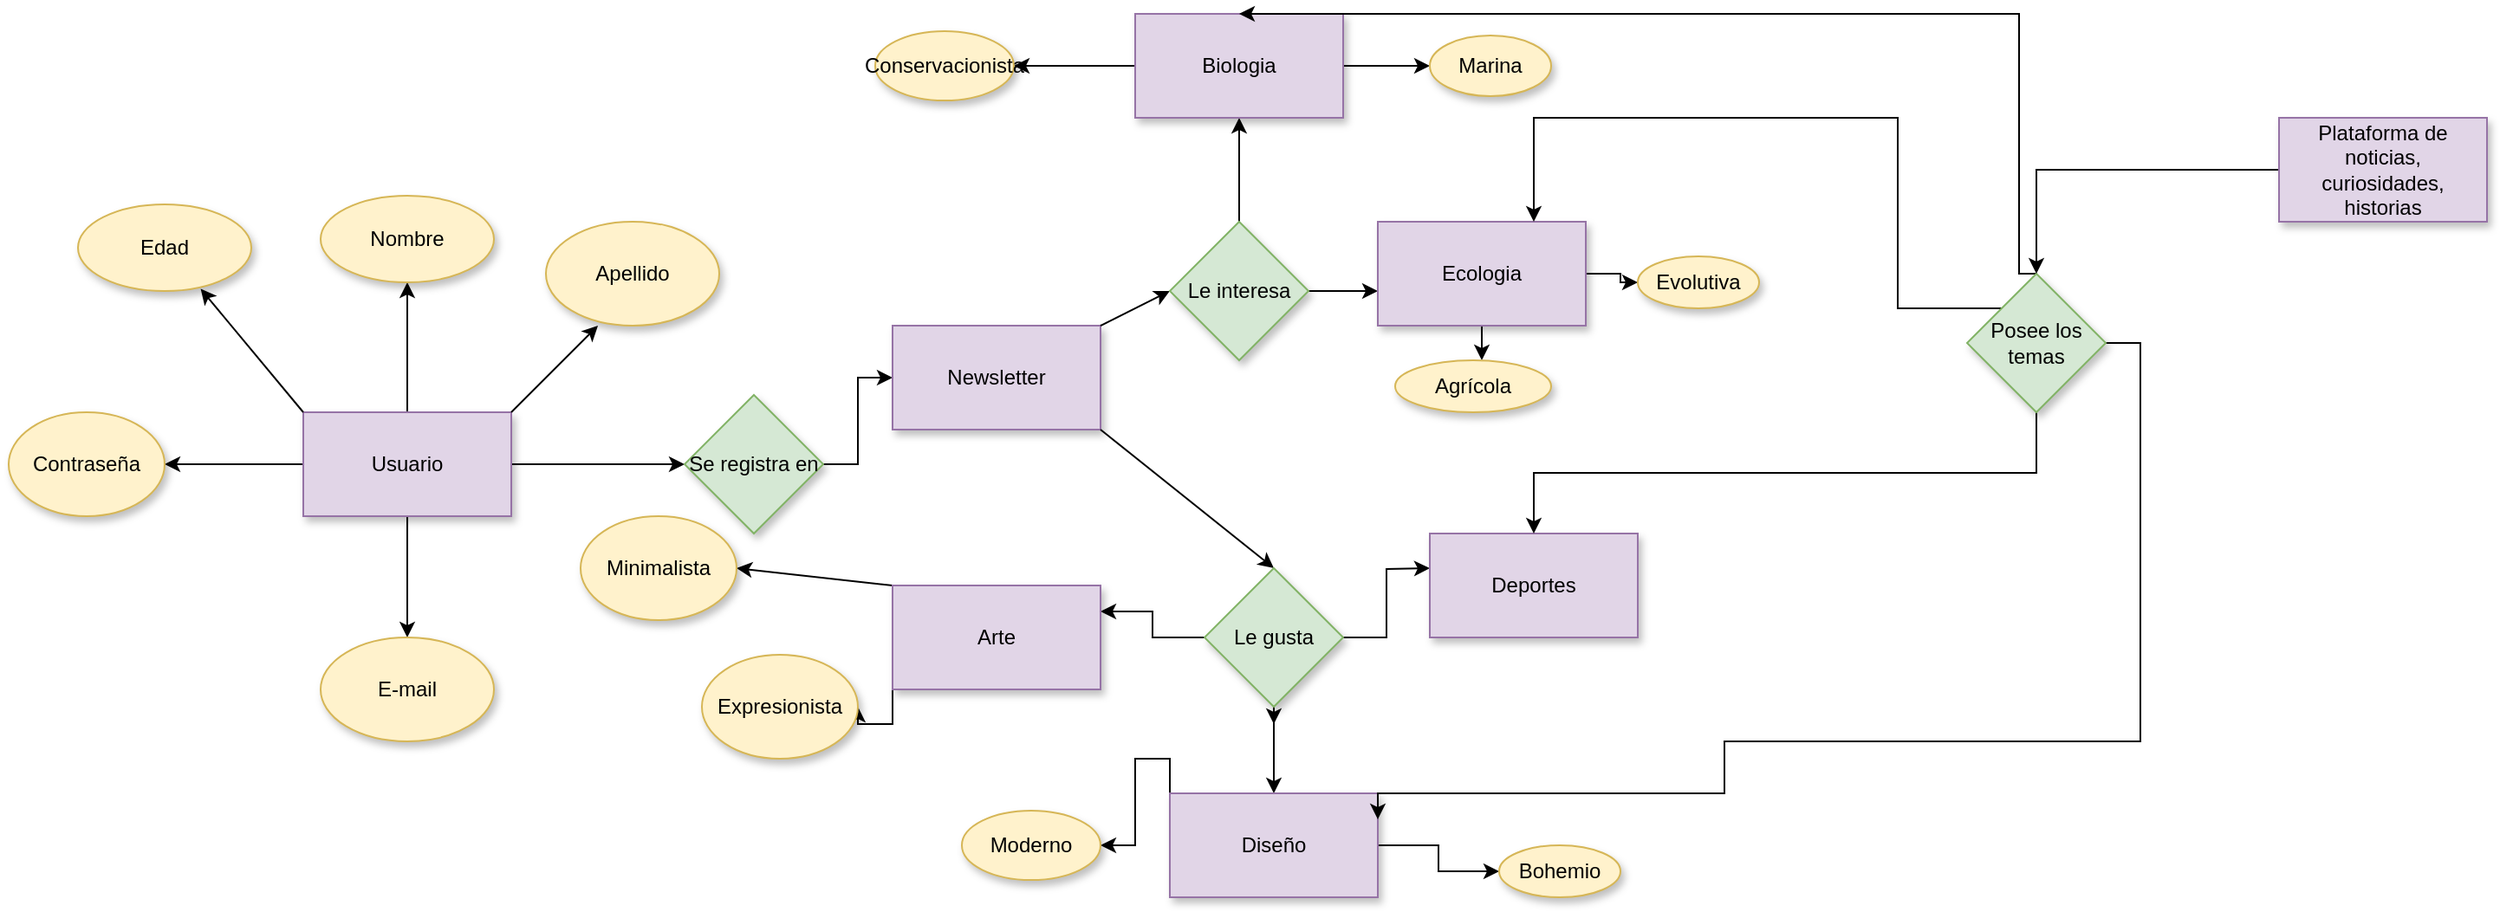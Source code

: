 <mxfile version="20.8.15" type="github">
  <diagram name="Página-1" id="8A7TZuWNmLD7l289WF7t">
    <mxGraphModel dx="2017" dy="1989" grid="1" gridSize="10" guides="1" tooltips="1" connect="1" arrows="1" fold="1" page="1" pageScale="1" pageWidth="827" pageHeight="1169" math="0" shadow="0">
      <root>
        <mxCell id="0" />
        <mxCell id="1" parent="0" />
        <mxCell id="3NBMnBzRhoccwVoPlijh-3" value="" style="edgeStyle=orthogonalEdgeStyle;rounded=0;orthogonalLoop=1;jettySize=auto;html=1;" parent="1" source="3NBMnBzRhoccwVoPlijh-1" target="3NBMnBzRhoccwVoPlijh-2" edge="1">
          <mxGeometry relative="1" as="geometry" />
        </mxCell>
        <mxCell id="3NBMnBzRhoccwVoPlijh-7" value="" style="edgeStyle=orthogonalEdgeStyle;rounded=0;orthogonalLoop=1;jettySize=auto;html=1;" parent="1" source="3NBMnBzRhoccwVoPlijh-1" edge="1">
          <mxGeometry relative="1" as="geometry">
            <mxPoint x="170" y="170" as="targetPoint" />
          </mxGeometry>
        </mxCell>
        <mxCell id="3NBMnBzRhoccwVoPlijh-9" value="" style="edgeStyle=orthogonalEdgeStyle;rounded=0;orthogonalLoop=1;jettySize=auto;html=1;" parent="1" source="3NBMnBzRhoccwVoPlijh-1" edge="1">
          <mxGeometry relative="1" as="geometry">
            <mxPoint x="30" y="70" as="targetPoint" />
          </mxGeometry>
        </mxCell>
        <mxCell id="3NBMnBzRhoccwVoPlijh-11" value="" style="edgeStyle=orthogonalEdgeStyle;rounded=0;orthogonalLoop=1;jettySize=auto;html=1;" parent="1" source="3NBMnBzRhoccwVoPlijh-1" target="3NBMnBzRhoccwVoPlijh-10" edge="1">
          <mxGeometry relative="1" as="geometry" />
        </mxCell>
        <mxCell id="3NBMnBzRhoccwVoPlijh-1" value="Usuario" style="rounded=0;whiteSpace=wrap;html=1;fillColor=#e1d5e7;strokeColor=#9673a6;gradientColor=none;glass=0;shadow=1;" parent="1" vertex="1">
          <mxGeometry x="110" y="40" width="120" height="60" as="geometry" />
        </mxCell>
        <mxCell id="3NBMnBzRhoccwVoPlijh-5" value="" style="edgeStyle=orthogonalEdgeStyle;rounded=0;orthogonalLoop=1;jettySize=auto;html=1;" parent="1" source="3NBMnBzRhoccwVoPlijh-2" target="3NBMnBzRhoccwVoPlijh-4" edge="1">
          <mxGeometry relative="1" as="geometry" />
        </mxCell>
        <mxCell id="3NBMnBzRhoccwVoPlijh-2" value="Se registra en " style="rhombus;whiteSpace=wrap;html=1;fillColor=#d5e8d4;strokeColor=#82b366;rounded=0;glass=0;shadow=1;" parent="1" vertex="1">
          <mxGeometry x="330" y="30" width="80" height="80" as="geometry" />
        </mxCell>
        <mxCell id="3NBMnBzRhoccwVoPlijh-4" value="Newsletter" style="rounded=0;whiteSpace=wrap;html=1;fillColor=#e1d5e7;strokeColor=#9673a6;glass=0;shadow=1;" parent="1" vertex="1">
          <mxGeometry x="450" y="-10" width="120" height="60" as="geometry" />
        </mxCell>
        <mxCell id="3NBMnBzRhoccwVoPlijh-10" value="Nombre" style="ellipse;whiteSpace=wrap;html=1;fillColor=#fff2cc;strokeColor=#d6b656;rounded=0;glass=0;shadow=1;" parent="1" vertex="1">
          <mxGeometry x="120" y="-85" width="100" height="50" as="geometry" />
        </mxCell>
        <mxCell id="3NBMnBzRhoccwVoPlijh-14" value="" style="endArrow=classic;html=1;rounded=0;" parent="1" edge="1">
          <mxGeometry width="50" height="50" relative="1" as="geometry">
            <mxPoint x="230" y="40" as="sourcePoint" />
            <mxPoint x="280" y="-10" as="targetPoint" />
          </mxGeometry>
        </mxCell>
        <mxCell id="3NBMnBzRhoccwVoPlijh-18" value="Contraseña" style="ellipse;whiteSpace=wrap;html=1;rounded=0;shadow=1;glass=0;sketch=0;fillColor=#fff2cc;strokeColor=#d6b656;" parent="1" vertex="1">
          <mxGeometry x="-60" y="40" width="90" height="60" as="geometry" />
        </mxCell>
        <mxCell id="3NBMnBzRhoccwVoPlijh-19" value="Edad" style="ellipse;whiteSpace=wrap;html=1;rounded=0;shadow=1;glass=0;sketch=0;fillColor=#fff2cc;strokeColor=#d6b656;" parent="1" vertex="1">
          <mxGeometry x="-20" y="-80" width="100" height="50" as="geometry" />
        </mxCell>
        <mxCell id="3NBMnBzRhoccwVoPlijh-20" value="Apellido" style="ellipse;whiteSpace=wrap;html=1;rounded=0;shadow=1;glass=0;sketch=0;fillColor=#fff2cc;strokeColor=#d6b656;" parent="1" vertex="1">
          <mxGeometry x="250" y="-70" width="100" height="60" as="geometry" />
        </mxCell>
        <mxCell id="3NBMnBzRhoccwVoPlijh-22" value="" style="endArrow=classic;html=1;rounded=0;exitX=0;exitY=0;exitDx=0;exitDy=0;entryX=0.708;entryY=0.975;entryDx=0;entryDy=0;entryPerimeter=0;" parent="1" source="3NBMnBzRhoccwVoPlijh-1" target="3NBMnBzRhoccwVoPlijh-19" edge="1">
          <mxGeometry width="50" height="50" relative="1" as="geometry">
            <mxPoint x="80" as="sourcePoint" />
            <mxPoint x="130" y="-50" as="targetPoint" />
          </mxGeometry>
        </mxCell>
        <mxCell id="3NBMnBzRhoccwVoPlijh-23" value="E-mail" style="ellipse;whiteSpace=wrap;html=1;rounded=0;shadow=1;glass=0;sketch=0;fillColor=#fff2cc;strokeColor=#d6b656;" parent="1" vertex="1">
          <mxGeometry x="120" y="170" width="100" height="60" as="geometry" />
        </mxCell>
        <mxCell id="3NBMnBzRhoccwVoPlijh-25" value="" style="endArrow=classic;html=1;rounded=0;exitX=1;exitY=0;exitDx=0;exitDy=0;entryX=0;entryY=0.5;entryDx=0;entryDy=0;" parent="1" source="3NBMnBzRhoccwVoPlijh-4" target="3NBMnBzRhoccwVoPlijh-26" edge="1">
          <mxGeometry width="50" height="50" relative="1" as="geometry">
            <mxPoint x="610" y="20" as="sourcePoint" />
            <mxPoint x="630" as="targetPoint" />
          </mxGeometry>
        </mxCell>
        <mxCell id="3NBMnBzRhoccwVoPlijh-30" style="edgeStyle=orthogonalEdgeStyle;rounded=0;orthogonalLoop=1;jettySize=auto;html=1;exitX=0.5;exitY=0;exitDx=0;exitDy=0;" parent="1" source="3NBMnBzRhoccwVoPlijh-26" edge="1">
          <mxGeometry relative="1" as="geometry">
            <mxPoint x="650" y="-130" as="targetPoint" />
          </mxGeometry>
        </mxCell>
        <mxCell id="3NBMnBzRhoccwVoPlijh-32" style="edgeStyle=orthogonalEdgeStyle;rounded=0;orthogonalLoop=1;jettySize=auto;html=1;exitX=1;exitY=0.5;exitDx=0;exitDy=0;" parent="1" source="3NBMnBzRhoccwVoPlijh-26" edge="1">
          <mxGeometry relative="1" as="geometry">
            <mxPoint x="730" y="-30" as="targetPoint" />
          </mxGeometry>
        </mxCell>
        <mxCell id="3NBMnBzRhoccwVoPlijh-26" value="Le interesa " style="rhombus;whiteSpace=wrap;html=1;rounded=0;shadow=1;glass=0;sketch=0;fillColor=#d5e8d4;strokeColor=#82b366;" parent="1" vertex="1">
          <mxGeometry x="610" y="-70" width="80" height="80" as="geometry" />
        </mxCell>
        <mxCell id="3NBMnBzRhoccwVoPlijh-27" value="" style="endArrow=classic;html=1;rounded=0;exitX=1;exitY=1;exitDx=0;exitDy=0;entryX=0.5;entryY=0;entryDx=0;entryDy=0;" parent="1" source="3NBMnBzRhoccwVoPlijh-4" target="3NBMnBzRhoccwVoPlijh-28" edge="1">
          <mxGeometry width="50" height="50" relative="1" as="geometry">
            <mxPoint x="390" y="150" as="sourcePoint" />
            <mxPoint x="630" y="120" as="targetPoint" />
          </mxGeometry>
        </mxCell>
        <mxCell id="3NBMnBzRhoccwVoPlijh-35" style="edgeStyle=orthogonalEdgeStyle;rounded=0;orthogonalLoop=1;jettySize=auto;html=1;exitX=0.5;exitY=1;exitDx=0;exitDy=0;" parent="1" source="3NBMnBzRhoccwVoPlijh-28" edge="1">
          <mxGeometry relative="1" as="geometry">
            <mxPoint x="670" y="220" as="targetPoint" />
          </mxGeometry>
        </mxCell>
        <mxCell id="3NBMnBzRhoccwVoPlijh-36" style="edgeStyle=orthogonalEdgeStyle;rounded=0;orthogonalLoop=1;jettySize=auto;html=1;exitX=1;exitY=0.5;exitDx=0;exitDy=0;" parent="1" source="3NBMnBzRhoccwVoPlijh-28" edge="1">
          <mxGeometry relative="1" as="geometry">
            <mxPoint x="760" y="130" as="targetPoint" />
          </mxGeometry>
        </mxCell>
        <mxCell id="3NBMnBzRhoccwVoPlijh-62" style="edgeStyle=orthogonalEdgeStyle;rounded=0;orthogonalLoop=1;jettySize=auto;html=1;exitX=0;exitY=0.5;exitDx=0;exitDy=0;entryX=1;entryY=0.25;entryDx=0;entryDy=0;" parent="1" source="3NBMnBzRhoccwVoPlijh-28" target="3NBMnBzRhoccwVoPlijh-60" edge="1">
          <mxGeometry relative="1" as="geometry" />
        </mxCell>
        <mxCell id="3NBMnBzRhoccwVoPlijh-67" style="edgeStyle=orthogonalEdgeStyle;rounded=0;orthogonalLoop=1;jettySize=auto;html=1;exitX=0.5;exitY=1;exitDx=0;exitDy=0;entryX=0.5;entryY=0;entryDx=0;entryDy=0;" parent="1" source="3NBMnBzRhoccwVoPlijh-28" target="3NBMnBzRhoccwVoPlijh-39" edge="1">
          <mxGeometry relative="1" as="geometry" />
        </mxCell>
        <mxCell id="3NBMnBzRhoccwVoPlijh-28" value="Le gusta" style="rhombus;whiteSpace=wrap;html=1;rounded=0;shadow=1;glass=0;sketch=0;fillColor=#d5e8d4;strokeColor=#82b366;" parent="1" vertex="1">
          <mxGeometry x="630" y="130" width="80" height="80" as="geometry" />
        </mxCell>
        <mxCell id="3NBMnBzRhoccwVoPlijh-31" value="" style="endArrow=classic;html=1;rounded=0;exitX=0;exitY=0;exitDx=0;exitDy=0;" parent="1" source="3NBMnBzRhoccwVoPlijh-60" edge="1">
          <mxGeometry width="50" height="50" relative="1" as="geometry">
            <mxPoint x="370" y="130" as="sourcePoint" />
            <mxPoint x="360" y="130" as="targetPoint" />
          </mxGeometry>
        </mxCell>
        <mxCell id="3NBMnBzRhoccwVoPlijh-46" style="edgeStyle=orthogonalEdgeStyle;rounded=0;orthogonalLoop=1;jettySize=auto;html=1;exitX=1;exitY=0.5;exitDx=0;exitDy=0;" parent="1" source="3NBMnBzRhoccwVoPlijh-37" target="3NBMnBzRhoccwVoPlijh-47" edge="1">
          <mxGeometry relative="1" as="geometry">
            <mxPoint x="760" y="-160" as="targetPoint" />
          </mxGeometry>
        </mxCell>
        <mxCell id="3NBMnBzRhoccwVoPlijh-55" style="edgeStyle=orthogonalEdgeStyle;rounded=0;orthogonalLoop=1;jettySize=auto;html=1;exitX=0;exitY=0.5;exitDx=0;exitDy=0;" parent="1" source="3NBMnBzRhoccwVoPlijh-37" target="3NBMnBzRhoccwVoPlijh-56" edge="1">
          <mxGeometry relative="1" as="geometry">
            <mxPoint x="530" y="-160" as="targetPoint" />
          </mxGeometry>
        </mxCell>
        <mxCell id="3NBMnBzRhoccwVoPlijh-37" value="Biologia" style="rounded=0;whiteSpace=wrap;html=1;shadow=1;glass=0;sketch=0;fillColor=#e1d5e7;strokeColor=#9673a6;" parent="1" vertex="1">
          <mxGeometry x="590" y="-190" width="120" height="60" as="geometry" />
        </mxCell>
        <mxCell id="3NBMnBzRhoccwVoPlijh-50" style="edgeStyle=orthogonalEdgeStyle;rounded=0;orthogonalLoop=1;jettySize=auto;html=1;exitX=0.5;exitY=1;exitDx=0;exitDy=0;" parent="1" source="3NBMnBzRhoccwVoPlijh-38" edge="1">
          <mxGeometry relative="1" as="geometry">
            <mxPoint x="790" y="10" as="targetPoint" />
          </mxGeometry>
        </mxCell>
        <mxCell id="3NBMnBzRhoccwVoPlijh-52" style="edgeStyle=orthogonalEdgeStyle;rounded=0;orthogonalLoop=1;jettySize=auto;html=1;exitX=1;exitY=0.5;exitDx=0;exitDy=0;" parent="1" source="3NBMnBzRhoccwVoPlijh-38" target="3NBMnBzRhoccwVoPlijh-53" edge="1">
          <mxGeometry relative="1" as="geometry">
            <mxPoint x="880" y="-40" as="targetPoint" />
          </mxGeometry>
        </mxCell>
        <mxCell id="3NBMnBzRhoccwVoPlijh-38" value="Ecologia" style="rounded=0;whiteSpace=wrap;html=1;shadow=1;glass=0;sketch=0;fillColor=#e1d5e7;strokeColor=#9673a6;" parent="1" vertex="1">
          <mxGeometry x="730" y="-70" width="120" height="60" as="geometry" />
        </mxCell>
        <mxCell id="3NBMnBzRhoccwVoPlijh-44" style="edgeStyle=orthogonalEdgeStyle;rounded=0;orthogonalLoop=1;jettySize=auto;html=1;exitX=1;exitY=0.5;exitDx=0;exitDy=0;" parent="1" source="3NBMnBzRhoccwVoPlijh-39" target="3NBMnBzRhoccwVoPlijh-45" edge="1">
          <mxGeometry relative="1" as="geometry">
            <mxPoint x="760" y="250" as="targetPoint" />
          </mxGeometry>
        </mxCell>
        <mxCell id="3NBMnBzRhoccwVoPlijh-69" style="edgeStyle=orthogonalEdgeStyle;rounded=0;orthogonalLoop=1;jettySize=auto;html=1;exitX=0;exitY=0;exitDx=0;exitDy=0;entryX=1;entryY=0.5;entryDx=0;entryDy=0;" parent="1" source="3NBMnBzRhoccwVoPlijh-39" target="3NBMnBzRhoccwVoPlijh-42" edge="1">
          <mxGeometry relative="1" as="geometry" />
        </mxCell>
        <mxCell id="3NBMnBzRhoccwVoPlijh-39" value="Diseño" style="rounded=0;whiteSpace=wrap;html=1;shadow=1;glass=0;sketch=0;fillColor=#e1d5e7;strokeColor=#9673a6;" parent="1" vertex="1">
          <mxGeometry x="610" y="260" width="120" height="60" as="geometry" />
        </mxCell>
        <mxCell id="3NBMnBzRhoccwVoPlijh-40" value="Deportes" style="rounded=0;whiteSpace=wrap;html=1;shadow=1;glass=0;sketch=0;fillColor=#e1d5e7;strokeColor=#9673a6;" parent="1" vertex="1">
          <mxGeometry x="760" y="110" width="120" height="60" as="geometry" />
        </mxCell>
        <mxCell id="3NBMnBzRhoccwVoPlijh-42" value="Moderno" style="ellipse;whiteSpace=wrap;html=1;rounded=0;shadow=1;glass=0;sketch=0;fillColor=#fff2cc;strokeColor=#d6b656;" parent="1" vertex="1">
          <mxGeometry x="490" y="270" width="80" height="40" as="geometry" />
        </mxCell>
        <mxCell id="3NBMnBzRhoccwVoPlijh-45" value="Bohemio" style="ellipse;whiteSpace=wrap;html=1;rounded=0;shadow=1;glass=0;sketch=0;fillColor=#fff2cc;strokeColor=#d6b656;" parent="1" vertex="1">
          <mxGeometry x="800" y="290" width="70" height="30" as="geometry" />
        </mxCell>
        <mxCell id="3NBMnBzRhoccwVoPlijh-47" value="Marina" style="ellipse;whiteSpace=wrap;html=1;rounded=0;shadow=1;glass=0;sketch=0;fillColor=#fff2cc;strokeColor=#d6b656;" parent="1" vertex="1">
          <mxGeometry x="760" y="-177.5" width="70" height="35" as="geometry" />
        </mxCell>
        <mxCell id="3NBMnBzRhoccwVoPlijh-48" value="Agrícola" style="ellipse;whiteSpace=wrap;html=1;rounded=0;shadow=1;glass=0;sketch=0;fillColor=#fff2cc;strokeColor=#d6b656;" parent="1" vertex="1">
          <mxGeometry x="740" y="10" width="90" height="30" as="geometry" />
        </mxCell>
        <mxCell id="3NBMnBzRhoccwVoPlijh-53" value="Evolutiva" style="ellipse;whiteSpace=wrap;html=1;rounded=0;shadow=1;glass=0;sketch=0;fillColor=#fff2cc;strokeColor=#d6b656;" parent="1" vertex="1">
          <mxGeometry x="880" y="-50" width="70" height="30" as="geometry" />
        </mxCell>
        <mxCell id="3NBMnBzRhoccwVoPlijh-56" value="Conservacionista" style="ellipse;whiteSpace=wrap;html=1;rounded=0;shadow=1;glass=0;sketch=0;fillColor=#fff2cc;strokeColor=#d6b656;" parent="1" vertex="1">
          <mxGeometry x="440" y="-180" width="80" height="40" as="geometry" />
        </mxCell>
        <mxCell id="3NBMnBzRhoccwVoPlijh-64" style="edgeStyle=orthogonalEdgeStyle;rounded=0;orthogonalLoop=1;jettySize=auto;html=1;exitX=0;exitY=1;exitDx=0;exitDy=0;" parent="1" source="3NBMnBzRhoccwVoPlijh-60" target="3NBMnBzRhoccwVoPlijh-65" edge="1">
          <mxGeometry relative="1" as="geometry">
            <mxPoint x="450" y="180" as="targetPoint" />
          </mxGeometry>
        </mxCell>
        <mxCell id="3NBMnBzRhoccwVoPlijh-60" value="Arte" style="rounded=0;whiteSpace=wrap;html=1;shadow=1;glass=0;sketch=0;fillColor=#e1d5e7;strokeColor=#9673a6;" parent="1" vertex="1">
          <mxGeometry x="450" y="140" width="120" height="60" as="geometry" />
        </mxCell>
        <mxCell id="3NBMnBzRhoccwVoPlijh-65" value="Expresionista" style="ellipse;whiteSpace=wrap;html=1;rounded=0;shadow=1;glass=0;sketch=0;fillColor=#fff2cc;strokeColor=#d6b656;" parent="1" vertex="1">
          <mxGeometry x="340" y="180" width="90" height="60" as="geometry" />
        </mxCell>
        <mxCell id="3NBMnBzRhoccwVoPlijh-66" value="Minimalista" style="ellipse;whiteSpace=wrap;html=1;rounded=0;shadow=1;glass=0;sketch=0;fillColor=#fff2cc;strokeColor=#d6b656;" parent="1" vertex="1">
          <mxGeometry x="270" y="100" width="90" height="60" as="geometry" />
        </mxCell>
        <mxCell id="_24kIL8CpeRiUknFqcpS-8" style="edgeStyle=orthogonalEdgeStyle;rounded=0;orthogonalLoop=1;jettySize=auto;html=1;exitX=0.5;exitY=0;exitDx=0;exitDy=0;entryX=0.5;entryY=0;entryDx=0;entryDy=0;" edge="1" parent="1" source="_24kIL8CpeRiUknFqcpS-1" target="3NBMnBzRhoccwVoPlijh-37">
          <mxGeometry relative="1" as="geometry">
            <mxPoint x="640" y="-230" as="targetPoint" />
            <Array as="points">
              <mxPoint x="1100" y="-40" />
              <mxPoint x="1100" y="-190" />
            </Array>
          </mxGeometry>
        </mxCell>
        <mxCell id="_24kIL8CpeRiUknFqcpS-9" style="edgeStyle=orthogonalEdgeStyle;rounded=0;orthogonalLoop=1;jettySize=auto;html=1;exitX=0.5;exitY=1;exitDx=0;exitDy=0;" edge="1" parent="1" source="_24kIL8CpeRiUknFqcpS-1" target="3NBMnBzRhoccwVoPlijh-40">
          <mxGeometry relative="1" as="geometry" />
        </mxCell>
        <mxCell id="_24kIL8CpeRiUknFqcpS-12" style="edgeStyle=orthogonalEdgeStyle;rounded=0;orthogonalLoop=1;jettySize=auto;html=1;exitX=1;exitY=0.5;exitDx=0;exitDy=0;entryX=1;entryY=0.25;entryDx=0;entryDy=0;" edge="1" parent="1" source="_24kIL8CpeRiUknFqcpS-1" target="3NBMnBzRhoccwVoPlijh-39">
          <mxGeometry relative="1" as="geometry">
            <mxPoint x="930" y="250" as="targetPoint" />
            <Array as="points">
              <mxPoint x="1170" />
              <mxPoint x="1170" y="230" />
              <mxPoint x="930" y="230" />
              <mxPoint x="930" y="260" />
              <mxPoint x="730" y="260" />
            </Array>
          </mxGeometry>
        </mxCell>
        <mxCell id="_24kIL8CpeRiUknFqcpS-13" style="edgeStyle=orthogonalEdgeStyle;rounded=0;orthogonalLoop=1;jettySize=auto;html=1;exitX=0;exitY=0;exitDx=0;exitDy=0;entryX=0.75;entryY=0;entryDx=0;entryDy=0;" edge="1" parent="1" source="_24kIL8CpeRiUknFqcpS-1" target="3NBMnBzRhoccwVoPlijh-38">
          <mxGeometry relative="1" as="geometry">
            <mxPoint x="1010" y="-130" as="targetPoint" />
            <Array as="points">
              <mxPoint x="1030" y="-20" />
              <mxPoint x="1030" y="-130" />
              <mxPoint x="820" y="-130" />
            </Array>
          </mxGeometry>
        </mxCell>
        <mxCell id="_24kIL8CpeRiUknFqcpS-1" value="Posee los temas" style="rhombus;whiteSpace=wrap;html=1;rounded=0;shadow=1;glass=0;sketch=0;fillColor=#d5e8d4;strokeColor=#82b366;" vertex="1" parent="1">
          <mxGeometry x="1070" y="-40" width="80" height="80" as="geometry" />
        </mxCell>
        <mxCell id="_24kIL8CpeRiUknFqcpS-18" style="edgeStyle=orthogonalEdgeStyle;rounded=0;orthogonalLoop=1;jettySize=auto;html=1;" edge="1" parent="1" source="_24kIL8CpeRiUknFqcpS-17" target="_24kIL8CpeRiUknFqcpS-1">
          <mxGeometry relative="1" as="geometry" />
        </mxCell>
        <mxCell id="_24kIL8CpeRiUknFqcpS-17" value="Plataforma de noticias, curiosidades, historias" style="rounded=0;whiteSpace=wrap;html=1;shadow=1;glass=0;sketch=0;fillColor=#e1d5e7;strokeColor=#9673a6;" vertex="1" parent="1">
          <mxGeometry x="1250" y="-130" width="120" height="60" as="geometry" />
        </mxCell>
      </root>
    </mxGraphModel>
  </diagram>
</mxfile>

